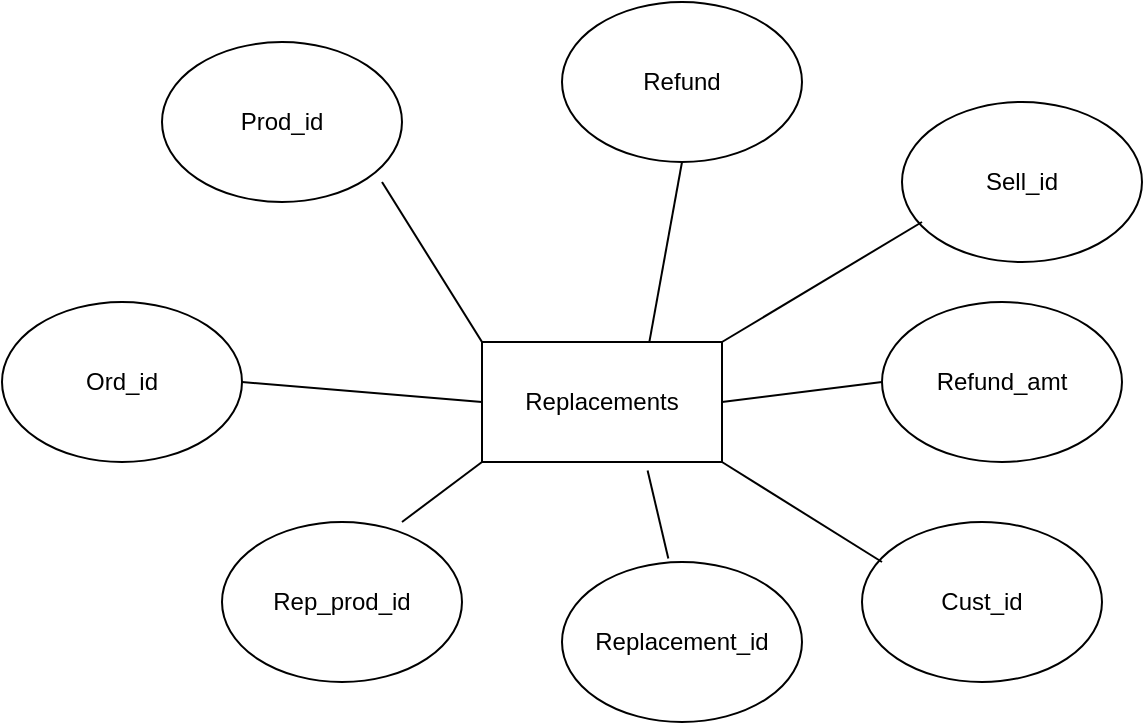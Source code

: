 <mxfile version="20.6.0" type="device"><diagram id="Pxwf3TxA-sWtaIMxzq-V" name="Page-1"><mxGraphModel dx="1278" dy="539" grid="1" gridSize="10" guides="1" tooltips="1" connect="1" arrows="1" fold="1" page="1" pageScale="1" pageWidth="850" pageHeight="1100" math="0" shadow="0"><root><mxCell id="0"/><mxCell id="1" parent="0"/><mxCell id="1_ewQi6vzll_8kKTj33_-1" value="Replacements" style="rounded=0;whiteSpace=wrap;html=1;" parent="1" vertex="1"><mxGeometry x="360" y="250" width="120" height="60" as="geometry"/></mxCell><mxCell id="1_ewQi6vzll_8kKTj33_-2" value="Ord_id" style="ellipse;whiteSpace=wrap;html=1;" parent="1" vertex="1"><mxGeometry x="120" y="230" width="120" height="80" as="geometry"/></mxCell><mxCell id="1_ewQi6vzll_8kKTj33_-4" value="Replacement_id" style="ellipse;whiteSpace=wrap;html=1;" parent="1" vertex="1"><mxGeometry x="400" y="360" width="120" height="80" as="geometry"/></mxCell><mxCell id="1_ewQi6vzll_8kKTj33_-5" value="Refund_amt" style="ellipse;whiteSpace=wrap;html=1;" parent="1" vertex="1"><mxGeometry x="560" y="230" width="120" height="80" as="geometry"/></mxCell><mxCell id="1_ewQi6vzll_8kKTj33_-6" value="Refund" style="ellipse;whiteSpace=wrap;html=1;" parent="1" vertex="1"><mxGeometry x="400" y="80" width="120" height="80" as="geometry"/></mxCell><mxCell id="1_ewQi6vzll_8kKTj33_-7" value="Prod_id" style="ellipse;whiteSpace=wrap;html=1;" parent="1" vertex="1"><mxGeometry x="200" y="100" width="120" height="80" as="geometry"/></mxCell><mxCell id="1_ewQi6vzll_8kKTj33_-8" value="" style="endArrow=none;html=1;rounded=0;exitX=0;exitY=0.5;exitDx=0;exitDy=0;" parent="1" source="1_ewQi6vzll_8kKTj33_-1" edge="1"><mxGeometry width="50" height="50" relative="1" as="geometry"><mxPoint x="190" y="320" as="sourcePoint"/><mxPoint x="240" y="270" as="targetPoint"/></mxGeometry></mxCell><mxCell id="1_ewQi6vzll_8kKTj33_-9" value="" style="endArrow=none;html=1;rounded=0;exitX=0;exitY=0;exitDx=0;exitDy=0;" parent="1" source="1_ewQi6vzll_8kKTj33_-1" edge="1"><mxGeometry width="50" height="50" relative="1" as="geometry"><mxPoint x="260" y="220" as="sourcePoint"/><mxPoint x="310" y="170" as="targetPoint"/></mxGeometry></mxCell><mxCell id="1_ewQi6vzll_8kKTj33_-10" value="" style="endArrow=none;html=1;rounded=0;exitX=0.697;exitY=0.003;exitDx=0;exitDy=0;exitPerimeter=0;entryX=0.5;entryY=1;entryDx=0;entryDy=0;" parent="1" source="1_ewQi6vzll_8kKTj33_-1" target="1_ewQi6vzll_8kKTj33_-6" edge="1"><mxGeometry width="50" height="50" relative="1" as="geometry"><mxPoint x="430" y="220" as="sourcePoint"/><mxPoint x="480" y="170" as="targetPoint"/></mxGeometry></mxCell><mxCell id="1_ewQi6vzll_8kKTj33_-14" value="Cust_id" style="ellipse;whiteSpace=wrap;html=1;" parent="1" vertex="1"><mxGeometry x="550" y="340" width="120" height="80" as="geometry"/></mxCell><mxCell id="1_ewQi6vzll_8kKTj33_-15" value="Sell_id" style="ellipse;whiteSpace=wrap;html=1;" parent="1" vertex="1"><mxGeometry x="570" y="130" width="120" height="80" as="geometry"/></mxCell><mxCell id="1_ewQi6vzll_8kKTj33_-16" value="" style="endArrow=none;html=1;rounded=0;exitX=1;exitY=1;exitDx=0;exitDy=0;" parent="1" source="1_ewQi6vzll_8kKTj33_-1" edge="1"><mxGeometry width="50" height="50" relative="1" as="geometry"><mxPoint x="510" y="410" as="sourcePoint"/><mxPoint x="560" y="360" as="targetPoint"/></mxGeometry></mxCell><mxCell id="1_ewQi6vzll_8kKTj33_-17" value="" style="endArrow=none;html=1;rounded=0;entryX=0;entryY=0.5;entryDx=0;entryDy=0;exitX=1;exitY=0.5;exitDx=0;exitDy=0;" parent="1" source="1_ewQi6vzll_8kKTj33_-1" target="1_ewQi6vzll_8kKTj33_-5" edge="1"><mxGeometry width="50" height="50" relative="1" as="geometry"><mxPoint x="400" y="310" as="sourcePoint"/><mxPoint x="450" y="260" as="targetPoint"/></mxGeometry></mxCell><mxCell id="1_ewQi6vzll_8kKTj33_-18" value="" style="endArrow=none;html=1;rounded=0;exitX=1;exitY=0;exitDx=0;exitDy=0;" parent="1" source="1_ewQi6vzll_8kKTj33_-1" edge="1"><mxGeometry width="50" height="50" relative="1" as="geometry"><mxPoint x="530" y="240" as="sourcePoint"/><mxPoint x="580" y="190" as="targetPoint"/></mxGeometry></mxCell><mxCell id="1_ewQi6vzll_8kKTj33_-19" value="" style="endArrow=none;html=1;rounded=0;exitX=0.443;exitY=-0.022;exitDx=0;exitDy=0;exitPerimeter=0;entryX=0.69;entryY=1.07;entryDx=0;entryDy=0;entryPerimeter=0;" parent="1" source="1_ewQi6vzll_8kKTj33_-4" target="1_ewQi6vzll_8kKTj33_-1" edge="1"><mxGeometry width="50" height="50" relative="1" as="geometry"><mxPoint x="400" y="310" as="sourcePoint"/><mxPoint x="450" y="260" as="targetPoint"/></mxGeometry></mxCell><mxCell id="2h_yiVzThPhpwVi_CRyL-1" value="Rep_prod_id" style="ellipse;whiteSpace=wrap;html=1;" vertex="1" parent="1"><mxGeometry x="230" y="340" width="120" height="80" as="geometry"/></mxCell><mxCell id="2h_yiVzThPhpwVi_CRyL-3" value="" style="endArrow=none;html=1;rounded=0;exitX=0.75;exitY=0;exitDx=0;exitDy=0;exitPerimeter=0;entryX=0;entryY=1;entryDx=0;entryDy=0;" edge="1" parent="1" source="2h_yiVzThPhpwVi_CRyL-1" target="1_ewQi6vzll_8kKTj33_-1"><mxGeometry width="50" height="50" relative="1" as="geometry"><mxPoint x="400" y="310" as="sourcePoint"/><mxPoint x="450" y="260" as="targetPoint"/></mxGeometry></mxCell></root></mxGraphModel></diagram></mxfile>